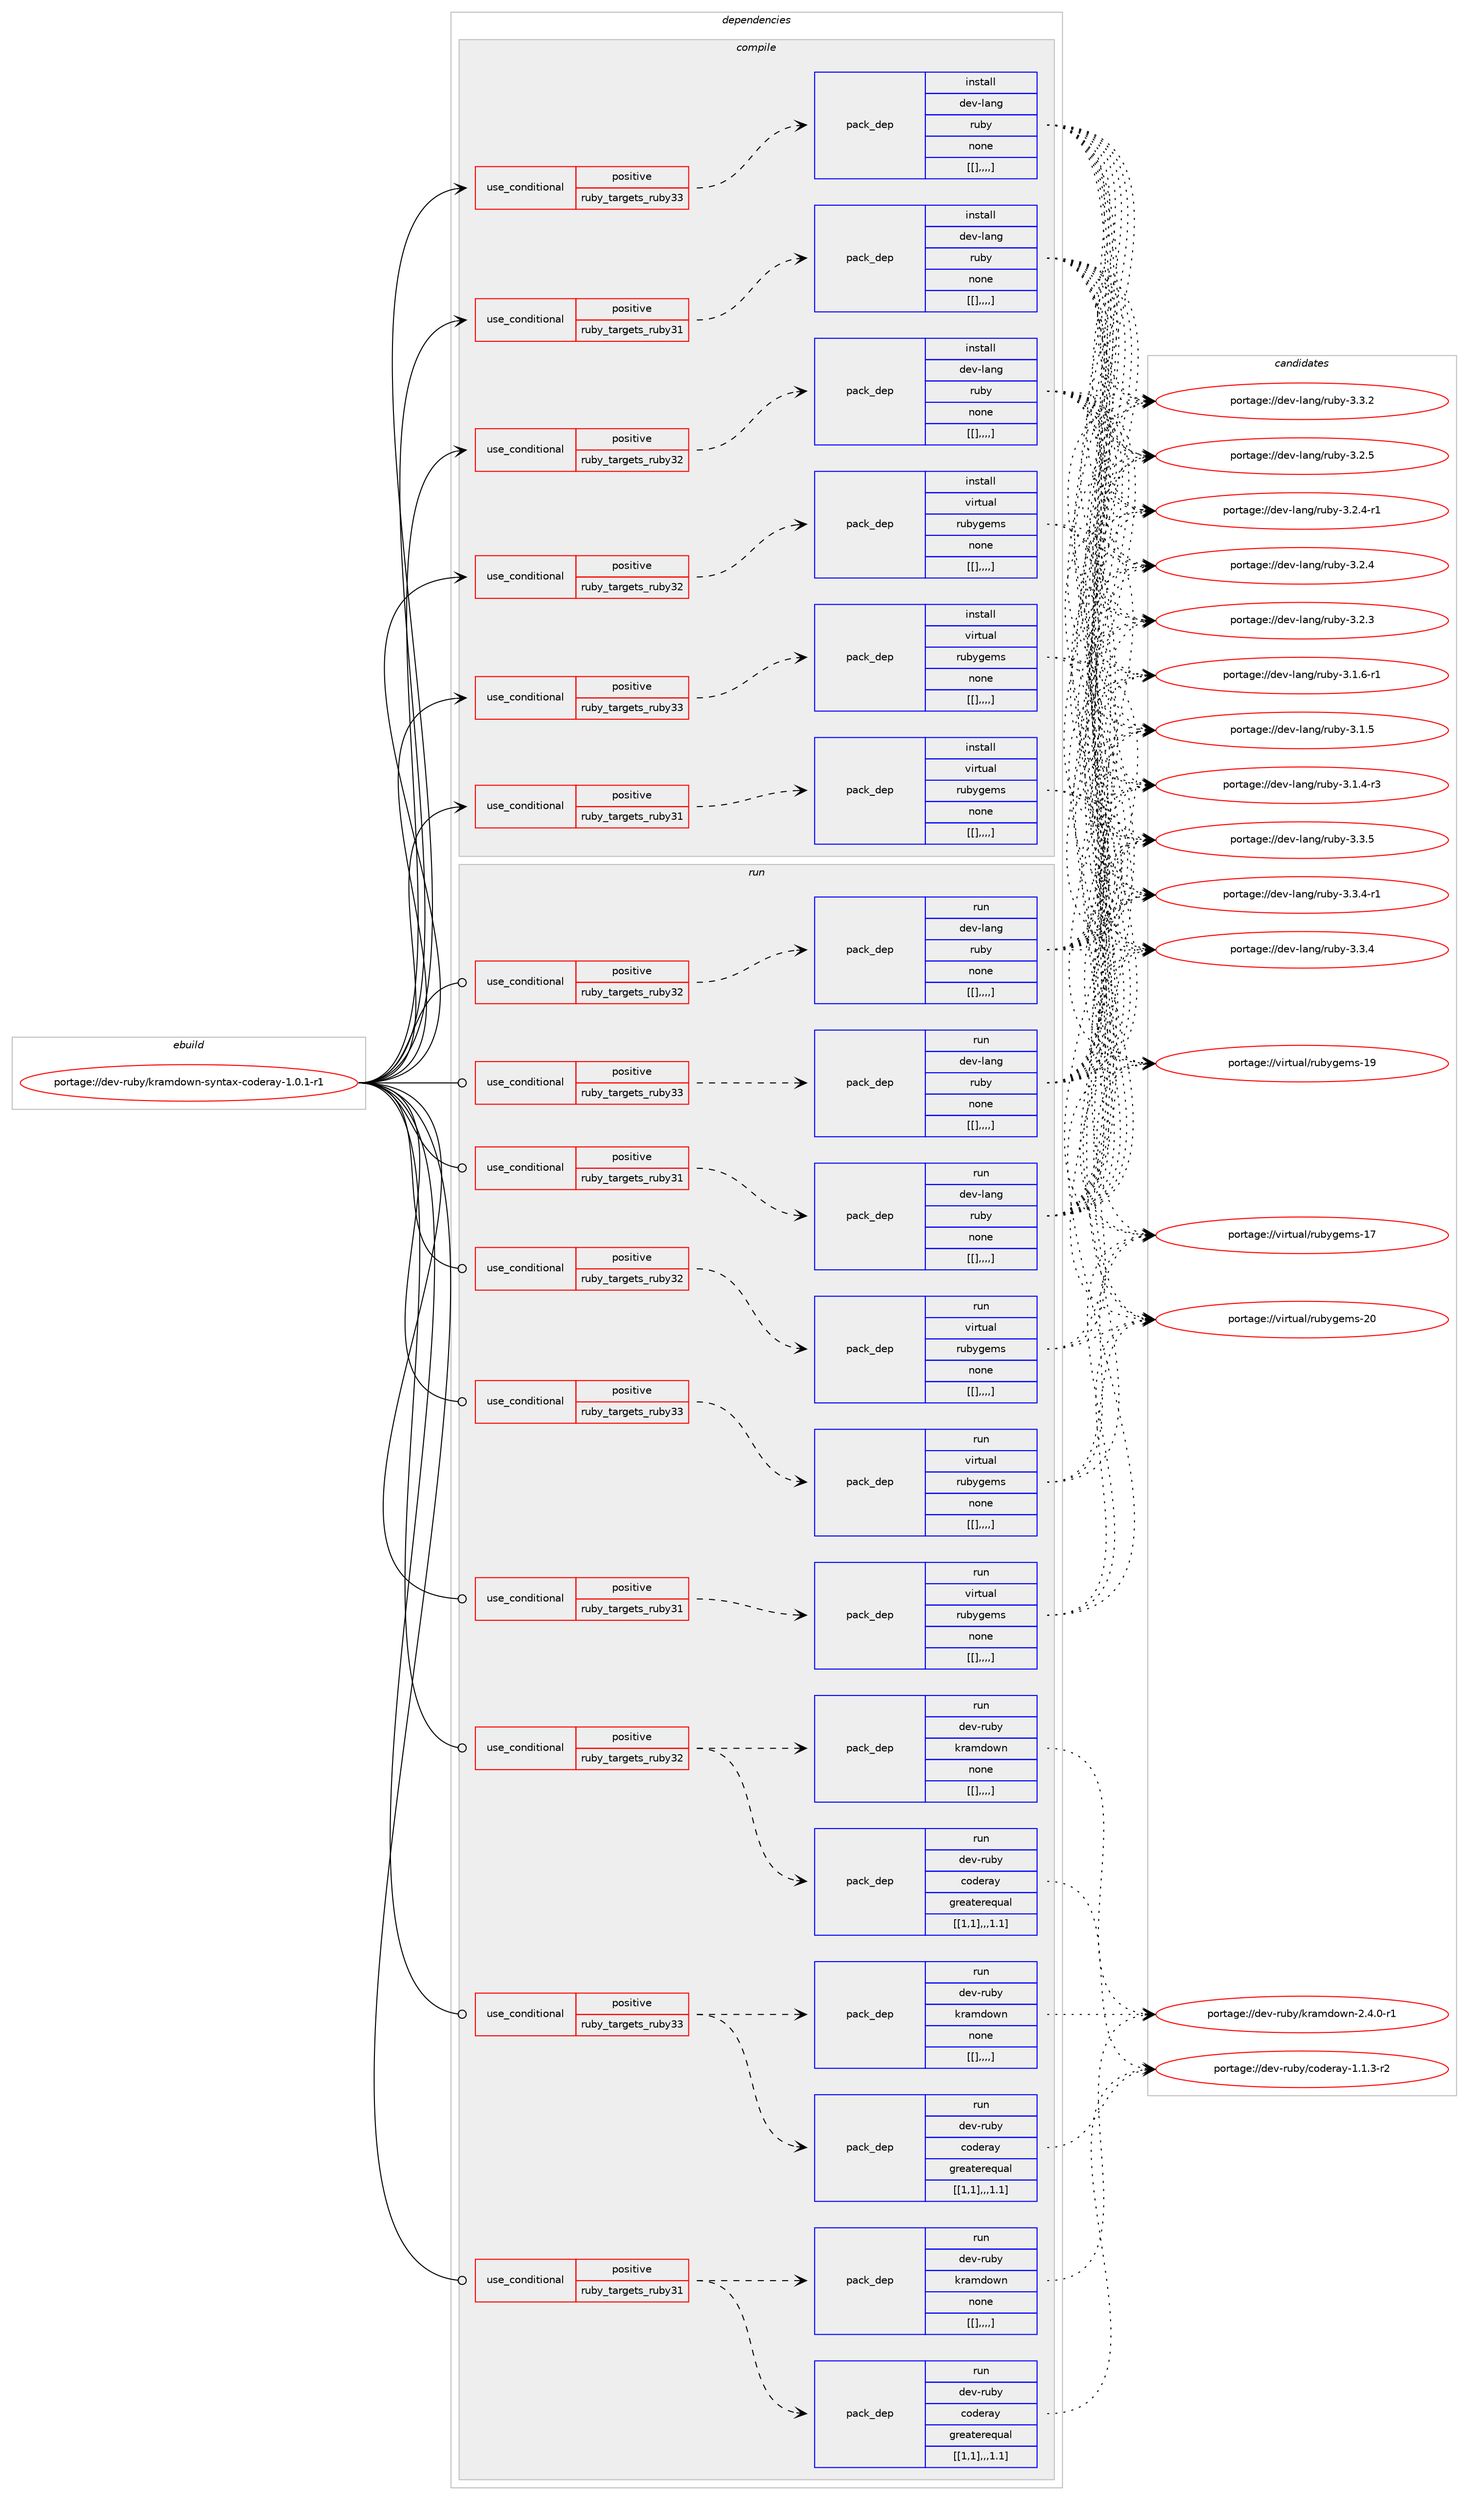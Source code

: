 digraph prolog {

# *************
# Graph options
# *************

newrank=true;
concentrate=true;
compound=true;
graph [rankdir=LR,fontname=Helvetica,fontsize=10,ranksep=1.5];#, ranksep=2.5, nodesep=0.2];
edge  [arrowhead=vee];
node  [fontname=Helvetica,fontsize=10];

# **********
# The ebuild
# **********

subgraph cluster_leftcol {
color=gray;
label=<<i>ebuild</i>>;
id [label="portage://dev-ruby/kramdown-syntax-coderay-1.0.1-r1", color=red, width=4, href="../dev-ruby/kramdown-syntax-coderay-1.0.1-r1.svg"];
}

# ****************
# The dependencies
# ****************

subgraph cluster_midcol {
color=gray;
label=<<i>dependencies</i>>;
subgraph cluster_compile {
fillcolor="#eeeeee";
style=filled;
label=<<i>compile</i>>;
subgraph cond51113 {
dependency191020 [label=<<TABLE BORDER="0" CELLBORDER="1" CELLSPACING="0" CELLPADDING="4"><TR><TD ROWSPAN="3" CELLPADDING="10">use_conditional</TD></TR><TR><TD>positive</TD></TR><TR><TD>ruby_targets_ruby31</TD></TR></TABLE>>, shape=none, color=red];
subgraph pack138579 {
dependency191021 [label=<<TABLE BORDER="0" CELLBORDER="1" CELLSPACING="0" CELLPADDING="4" WIDTH="220"><TR><TD ROWSPAN="6" CELLPADDING="30">pack_dep</TD></TR><TR><TD WIDTH="110">install</TD></TR><TR><TD>dev-lang</TD></TR><TR><TD>ruby</TD></TR><TR><TD>none</TD></TR><TR><TD>[[],,,,]</TD></TR></TABLE>>, shape=none, color=blue];
}
dependency191020:e -> dependency191021:w [weight=20,style="dashed",arrowhead="vee"];
}
id:e -> dependency191020:w [weight=20,style="solid",arrowhead="vee"];
subgraph cond51114 {
dependency191022 [label=<<TABLE BORDER="0" CELLBORDER="1" CELLSPACING="0" CELLPADDING="4"><TR><TD ROWSPAN="3" CELLPADDING="10">use_conditional</TD></TR><TR><TD>positive</TD></TR><TR><TD>ruby_targets_ruby31</TD></TR></TABLE>>, shape=none, color=red];
subgraph pack138580 {
dependency191023 [label=<<TABLE BORDER="0" CELLBORDER="1" CELLSPACING="0" CELLPADDING="4" WIDTH="220"><TR><TD ROWSPAN="6" CELLPADDING="30">pack_dep</TD></TR><TR><TD WIDTH="110">install</TD></TR><TR><TD>virtual</TD></TR><TR><TD>rubygems</TD></TR><TR><TD>none</TD></TR><TR><TD>[[],,,,]</TD></TR></TABLE>>, shape=none, color=blue];
}
dependency191022:e -> dependency191023:w [weight=20,style="dashed",arrowhead="vee"];
}
id:e -> dependency191022:w [weight=20,style="solid",arrowhead="vee"];
subgraph cond51115 {
dependency191024 [label=<<TABLE BORDER="0" CELLBORDER="1" CELLSPACING="0" CELLPADDING="4"><TR><TD ROWSPAN="3" CELLPADDING="10">use_conditional</TD></TR><TR><TD>positive</TD></TR><TR><TD>ruby_targets_ruby32</TD></TR></TABLE>>, shape=none, color=red];
subgraph pack138581 {
dependency191025 [label=<<TABLE BORDER="0" CELLBORDER="1" CELLSPACING="0" CELLPADDING="4" WIDTH="220"><TR><TD ROWSPAN="6" CELLPADDING="30">pack_dep</TD></TR><TR><TD WIDTH="110">install</TD></TR><TR><TD>dev-lang</TD></TR><TR><TD>ruby</TD></TR><TR><TD>none</TD></TR><TR><TD>[[],,,,]</TD></TR></TABLE>>, shape=none, color=blue];
}
dependency191024:e -> dependency191025:w [weight=20,style="dashed",arrowhead="vee"];
}
id:e -> dependency191024:w [weight=20,style="solid",arrowhead="vee"];
subgraph cond51116 {
dependency191026 [label=<<TABLE BORDER="0" CELLBORDER="1" CELLSPACING="0" CELLPADDING="4"><TR><TD ROWSPAN="3" CELLPADDING="10">use_conditional</TD></TR><TR><TD>positive</TD></TR><TR><TD>ruby_targets_ruby32</TD></TR></TABLE>>, shape=none, color=red];
subgraph pack138582 {
dependency191027 [label=<<TABLE BORDER="0" CELLBORDER="1" CELLSPACING="0" CELLPADDING="4" WIDTH="220"><TR><TD ROWSPAN="6" CELLPADDING="30">pack_dep</TD></TR><TR><TD WIDTH="110">install</TD></TR><TR><TD>virtual</TD></TR><TR><TD>rubygems</TD></TR><TR><TD>none</TD></TR><TR><TD>[[],,,,]</TD></TR></TABLE>>, shape=none, color=blue];
}
dependency191026:e -> dependency191027:w [weight=20,style="dashed",arrowhead="vee"];
}
id:e -> dependency191026:w [weight=20,style="solid",arrowhead="vee"];
subgraph cond51117 {
dependency191028 [label=<<TABLE BORDER="0" CELLBORDER="1" CELLSPACING="0" CELLPADDING="4"><TR><TD ROWSPAN="3" CELLPADDING="10">use_conditional</TD></TR><TR><TD>positive</TD></TR><TR><TD>ruby_targets_ruby33</TD></TR></TABLE>>, shape=none, color=red];
subgraph pack138583 {
dependency191029 [label=<<TABLE BORDER="0" CELLBORDER="1" CELLSPACING="0" CELLPADDING="4" WIDTH="220"><TR><TD ROWSPAN="6" CELLPADDING="30">pack_dep</TD></TR><TR><TD WIDTH="110">install</TD></TR><TR><TD>dev-lang</TD></TR><TR><TD>ruby</TD></TR><TR><TD>none</TD></TR><TR><TD>[[],,,,]</TD></TR></TABLE>>, shape=none, color=blue];
}
dependency191028:e -> dependency191029:w [weight=20,style="dashed",arrowhead="vee"];
}
id:e -> dependency191028:w [weight=20,style="solid",arrowhead="vee"];
subgraph cond51118 {
dependency191030 [label=<<TABLE BORDER="0" CELLBORDER="1" CELLSPACING="0" CELLPADDING="4"><TR><TD ROWSPAN="3" CELLPADDING="10">use_conditional</TD></TR><TR><TD>positive</TD></TR><TR><TD>ruby_targets_ruby33</TD></TR></TABLE>>, shape=none, color=red];
subgraph pack138584 {
dependency191031 [label=<<TABLE BORDER="0" CELLBORDER="1" CELLSPACING="0" CELLPADDING="4" WIDTH="220"><TR><TD ROWSPAN="6" CELLPADDING="30">pack_dep</TD></TR><TR><TD WIDTH="110">install</TD></TR><TR><TD>virtual</TD></TR><TR><TD>rubygems</TD></TR><TR><TD>none</TD></TR><TR><TD>[[],,,,]</TD></TR></TABLE>>, shape=none, color=blue];
}
dependency191030:e -> dependency191031:w [weight=20,style="dashed",arrowhead="vee"];
}
id:e -> dependency191030:w [weight=20,style="solid",arrowhead="vee"];
}
subgraph cluster_compileandrun {
fillcolor="#eeeeee";
style=filled;
label=<<i>compile and run</i>>;
}
subgraph cluster_run {
fillcolor="#eeeeee";
style=filled;
label=<<i>run</i>>;
subgraph cond51119 {
dependency191032 [label=<<TABLE BORDER="0" CELLBORDER="1" CELLSPACING="0" CELLPADDING="4"><TR><TD ROWSPAN="3" CELLPADDING="10">use_conditional</TD></TR><TR><TD>positive</TD></TR><TR><TD>ruby_targets_ruby31</TD></TR></TABLE>>, shape=none, color=red];
subgraph pack138585 {
dependency191033 [label=<<TABLE BORDER="0" CELLBORDER="1" CELLSPACING="0" CELLPADDING="4" WIDTH="220"><TR><TD ROWSPAN="6" CELLPADDING="30">pack_dep</TD></TR><TR><TD WIDTH="110">run</TD></TR><TR><TD>dev-lang</TD></TR><TR><TD>ruby</TD></TR><TR><TD>none</TD></TR><TR><TD>[[],,,,]</TD></TR></TABLE>>, shape=none, color=blue];
}
dependency191032:e -> dependency191033:w [weight=20,style="dashed",arrowhead="vee"];
}
id:e -> dependency191032:w [weight=20,style="solid",arrowhead="odot"];
subgraph cond51120 {
dependency191034 [label=<<TABLE BORDER="0" CELLBORDER="1" CELLSPACING="0" CELLPADDING="4"><TR><TD ROWSPAN="3" CELLPADDING="10">use_conditional</TD></TR><TR><TD>positive</TD></TR><TR><TD>ruby_targets_ruby31</TD></TR></TABLE>>, shape=none, color=red];
subgraph pack138586 {
dependency191035 [label=<<TABLE BORDER="0" CELLBORDER="1" CELLSPACING="0" CELLPADDING="4" WIDTH="220"><TR><TD ROWSPAN="6" CELLPADDING="30">pack_dep</TD></TR><TR><TD WIDTH="110">run</TD></TR><TR><TD>dev-ruby</TD></TR><TR><TD>coderay</TD></TR><TR><TD>greaterequal</TD></TR><TR><TD>[[1,1],,,1.1]</TD></TR></TABLE>>, shape=none, color=blue];
}
dependency191034:e -> dependency191035:w [weight=20,style="dashed",arrowhead="vee"];
subgraph pack138587 {
dependency191036 [label=<<TABLE BORDER="0" CELLBORDER="1" CELLSPACING="0" CELLPADDING="4" WIDTH="220"><TR><TD ROWSPAN="6" CELLPADDING="30">pack_dep</TD></TR><TR><TD WIDTH="110">run</TD></TR><TR><TD>dev-ruby</TD></TR><TR><TD>kramdown</TD></TR><TR><TD>none</TD></TR><TR><TD>[[],,,,]</TD></TR></TABLE>>, shape=none, color=blue];
}
dependency191034:e -> dependency191036:w [weight=20,style="dashed",arrowhead="vee"];
}
id:e -> dependency191034:w [weight=20,style="solid",arrowhead="odot"];
subgraph cond51121 {
dependency191037 [label=<<TABLE BORDER="0" CELLBORDER="1" CELLSPACING="0" CELLPADDING="4"><TR><TD ROWSPAN="3" CELLPADDING="10">use_conditional</TD></TR><TR><TD>positive</TD></TR><TR><TD>ruby_targets_ruby31</TD></TR></TABLE>>, shape=none, color=red];
subgraph pack138588 {
dependency191038 [label=<<TABLE BORDER="0" CELLBORDER="1" CELLSPACING="0" CELLPADDING="4" WIDTH="220"><TR><TD ROWSPAN="6" CELLPADDING="30">pack_dep</TD></TR><TR><TD WIDTH="110">run</TD></TR><TR><TD>virtual</TD></TR><TR><TD>rubygems</TD></TR><TR><TD>none</TD></TR><TR><TD>[[],,,,]</TD></TR></TABLE>>, shape=none, color=blue];
}
dependency191037:e -> dependency191038:w [weight=20,style="dashed",arrowhead="vee"];
}
id:e -> dependency191037:w [weight=20,style="solid",arrowhead="odot"];
subgraph cond51122 {
dependency191039 [label=<<TABLE BORDER="0" CELLBORDER="1" CELLSPACING="0" CELLPADDING="4"><TR><TD ROWSPAN="3" CELLPADDING="10">use_conditional</TD></TR><TR><TD>positive</TD></TR><TR><TD>ruby_targets_ruby32</TD></TR></TABLE>>, shape=none, color=red];
subgraph pack138589 {
dependency191040 [label=<<TABLE BORDER="0" CELLBORDER="1" CELLSPACING="0" CELLPADDING="4" WIDTH="220"><TR><TD ROWSPAN="6" CELLPADDING="30">pack_dep</TD></TR><TR><TD WIDTH="110">run</TD></TR><TR><TD>dev-lang</TD></TR><TR><TD>ruby</TD></TR><TR><TD>none</TD></TR><TR><TD>[[],,,,]</TD></TR></TABLE>>, shape=none, color=blue];
}
dependency191039:e -> dependency191040:w [weight=20,style="dashed",arrowhead="vee"];
}
id:e -> dependency191039:w [weight=20,style="solid",arrowhead="odot"];
subgraph cond51123 {
dependency191041 [label=<<TABLE BORDER="0" CELLBORDER="1" CELLSPACING="0" CELLPADDING="4"><TR><TD ROWSPAN="3" CELLPADDING="10">use_conditional</TD></TR><TR><TD>positive</TD></TR><TR><TD>ruby_targets_ruby32</TD></TR></TABLE>>, shape=none, color=red];
subgraph pack138590 {
dependency191042 [label=<<TABLE BORDER="0" CELLBORDER="1" CELLSPACING="0" CELLPADDING="4" WIDTH="220"><TR><TD ROWSPAN="6" CELLPADDING="30">pack_dep</TD></TR><TR><TD WIDTH="110">run</TD></TR><TR><TD>dev-ruby</TD></TR><TR><TD>coderay</TD></TR><TR><TD>greaterequal</TD></TR><TR><TD>[[1,1],,,1.1]</TD></TR></TABLE>>, shape=none, color=blue];
}
dependency191041:e -> dependency191042:w [weight=20,style="dashed",arrowhead="vee"];
subgraph pack138591 {
dependency191043 [label=<<TABLE BORDER="0" CELLBORDER="1" CELLSPACING="0" CELLPADDING="4" WIDTH="220"><TR><TD ROWSPAN="6" CELLPADDING="30">pack_dep</TD></TR><TR><TD WIDTH="110">run</TD></TR><TR><TD>dev-ruby</TD></TR><TR><TD>kramdown</TD></TR><TR><TD>none</TD></TR><TR><TD>[[],,,,]</TD></TR></TABLE>>, shape=none, color=blue];
}
dependency191041:e -> dependency191043:w [weight=20,style="dashed",arrowhead="vee"];
}
id:e -> dependency191041:w [weight=20,style="solid",arrowhead="odot"];
subgraph cond51124 {
dependency191044 [label=<<TABLE BORDER="0" CELLBORDER="1" CELLSPACING="0" CELLPADDING="4"><TR><TD ROWSPAN="3" CELLPADDING="10">use_conditional</TD></TR><TR><TD>positive</TD></TR><TR><TD>ruby_targets_ruby32</TD></TR></TABLE>>, shape=none, color=red];
subgraph pack138592 {
dependency191045 [label=<<TABLE BORDER="0" CELLBORDER="1" CELLSPACING="0" CELLPADDING="4" WIDTH="220"><TR><TD ROWSPAN="6" CELLPADDING="30">pack_dep</TD></TR><TR><TD WIDTH="110">run</TD></TR><TR><TD>virtual</TD></TR><TR><TD>rubygems</TD></TR><TR><TD>none</TD></TR><TR><TD>[[],,,,]</TD></TR></TABLE>>, shape=none, color=blue];
}
dependency191044:e -> dependency191045:w [weight=20,style="dashed",arrowhead="vee"];
}
id:e -> dependency191044:w [weight=20,style="solid",arrowhead="odot"];
subgraph cond51125 {
dependency191046 [label=<<TABLE BORDER="0" CELLBORDER="1" CELLSPACING="0" CELLPADDING="4"><TR><TD ROWSPAN="3" CELLPADDING="10">use_conditional</TD></TR><TR><TD>positive</TD></TR><TR><TD>ruby_targets_ruby33</TD></TR></TABLE>>, shape=none, color=red];
subgraph pack138593 {
dependency191047 [label=<<TABLE BORDER="0" CELLBORDER="1" CELLSPACING="0" CELLPADDING="4" WIDTH="220"><TR><TD ROWSPAN="6" CELLPADDING="30">pack_dep</TD></TR><TR><TD WIDTH="110">run</TD></TR><TR><TD>dev-lang</TD></TR><TR><TD>ruby</TD></TR><TR><TD>none</TD></TR><TR><TD>[[],,,,]</TD></TR></TABLE>>, shape=none, color=blue];
}
dependency191046:e -> dependency191047:w [weight=20,style="dashed",arrowhead="vee"];
}
id:e -> dependency191046:w [weight=20,style="solid",arrowhead="odot"];
subgraph cond51126 {
dependency191048 [label=<<TABLE BORDER="0" CELLBORDER="1" CELLSPACING="0" CELLPADDING="4"><TR><TD ROWSPAN="3" CELLPADDING="10">use_conditional</TD></TR><TR><TD>positive</TD></TR><TR><TD>ruby_targets_ruby33</TD></TR></TABLE>>, shape=none, color=red];
subgraph pack138594 {
dependency191049 [label=<<TABLE BORDER="0" CELLBORDER="1" CELLSPACING="0" CELLPADDING="4" WIDTH="220"><TR><TD ROWSPAN="6" CELLPADDING="30">pack_dep</TD></TR><TR><TD WIDTH="110">run</TD></TR><TR><TD>dev-ruby</TD></TR><TR><TD>coderay</TD></TR><TR><TD>greaterequal</TD></TR><TR><TD>[[1,1],,,1.1]</TD></TR></TABLE>>, shape=none, color=blue];
}
dependency191048:e -> dependency191049:w [weight=20,style="dashed",arrowhead="vee"];
subgraph pack138595 {
dependency191050 [label=<<TABLE BORDER="0" CELLBORDER="1" CELLSPACING="0" CELLPADDING="4" WIDTH="220"><TR><TD ROWSPAN="6" CELLPADDING="30">pack_dep</TD></TR><TR><TD WIDTH="110">run</TD></TR><TR><TD>dev-ruby</TD></TR><TR><TD>kramdown</TD></TR><TR><TD>none</TD></TR><TR><TD>[[],,,,]</TD></TR></TABLE>>, shape=none, color=blue];
}
dependency191048:e -> dependency191050:w [weight=20,style="dashed",arrowhead="vee"];
}
id:e -> dependency191048:w [weight=20,style="solid",arrowhead="odot"];
subgraph cond51127 {
dependency191051 [label=<<TABLE BORDER="0" CELLBORDER="1" CELLSPACING="0" CELLPADDING="4"><TR><TD ROWSPAN="3" CELLPADDING="10">use_conditional</TD></TR><TR><TD>positive</TD></TR><TR><TD>ruby_targets_ruby33</TD></TR></TABLE>>, shape=none, color=red];
subgraph pack138596 {
dependency191052 [label=<<TABLE BORDER="0" CELLBORDER="1" CELLSPACING="0" CELLPADDING="4" WIDTH="220"><TR><TD ROWSPAN="6" CELLPADDING="30">pack_dep</TD></TR><TR><TD WIDTH="110">run</TD></TR><TR><TD>virtual</TD></TR><TR><TD>rubygems</TD></TR><TR><TD>none</TD></TR><TR><TD>[[],,,,]</TD></TR></TABLE>>, shape=none, color=blue];
}
dependency191051:e -> dependency191052:w [weight=20,style="dashed",arrowhead="vee"];
}
id:e -> dependency191051:w [weight=20,style="solid",arrowhead="odot"];
}
}

# **************
# The candidates
# **************

subgraph cluster_choices {
rank=same;
color=gray;
label=<<i>candidates</i>>;

subgraph choice138579 {
color=black;
nodesep=1;
choice10010111845108971101034711411798121455146514653 [label="portage://dev-lang/ruby-3.3.5", color=red, width=4,href="../dev-lang/ruby-3.3.5.svg"];
choice100101118451089711010347114117981214551465146524511449 [label="portage://dev-lang/ruby-3.3.4-r1", color=red, width=4,href="../dev-lang/ruby-3.3.4-r1.svg"];
choice10010111845108971101034711411798121455146514652 [label="portage://dev-lang/ruby-3.3.4", color=red, width=4,href="../dev-lang/ruby-3.3.4.svg"];
choice10010111845108971101034711411798121455146514650 [label="portage://dev-lang/ruby-3.3.2", color=red, width=4,href="../dev-lang/ruby-3.3.2.svg"];
choice10010111845108971101034711411798121455146504653 [label="portage://dev-lang/ruby-3.2.5", color=red, width=4,href="../dev-lang/ruby-3.2.5.svg"];
choice100101118451089711010347114117981214551465046524511449 [label="portage://dev-lang/ruby-3.2.4-r1", color=red, width=4,href="../dev-lang/ruby-3.2.4-r1.svg"];
choice10010111845108971101034711411798121455146504652 [label="portage://dev-lang/ruby-3.2.4", color=red, width=4,href="../dev-lang/ruby-3.2.4.svg"];
choice10010111845108971101034711411798121455146504651 [label="portage://dev-lang/ruby-3.2.3", color=red, width=4,href="../dev-lang/ruby-3.2.3.svg"];
choice100101118451089711010347114117981214551464946544511449 [label="portage://dev-lang/ruby-3.1.6-r1", color=red, width=4,href="../dev-lang/ruby-3.1.6-r1.svg"];
choice10010111845108971101034711411798121455146494653 [label="portage://dev-lang/ruby-3.1.5", color=red, width=4,href="../dev-lang/ruby-3.1.5.svg"];
choice100101118451089711010347114117981214551464946524511451 [label="portage://dev-lang/ruby-3.1.4-r3", color=red, width=4,href="../dev-lang/ruby-3.1.4-r3.svg"];
dependency191021:e -> choice10010111845108971101034711411798121455146514653:w [style=dotted,weight="100"];
dependency191021:e -> choice100101118451089711010347114117981214551465146524511449:w [style=dotted,weight="100"];
dependency191021:e -> choice10010111845108971101034711411798121455146514652:w [style=dotted,weight="100"];
dependency191021:e -> choice10010111845108971101034711411798121455146514650:w [style=dotted,weight="100"];
dependency191021:e -> choice10010111845108971101034711411798121455146504653:w [style=dotted,weight="100"];
dependency191021:e -> choice100101118451089711010347114117981214551465046524511449:w [style=dotted,weight="100"];
dependency191021:e -> choice10010111845108971101034711411798121455146504652:w [style=dotted,weight="100"];
dependency191021:e -> choice10010111845108971101034711411798121455146504651:w [style=dotted,weight="100"];
dependency191021:e -> choice100101118451089711010347114117981214551464946544511449:w [style=dotted,weight="100"];
dependency191021:e -> choice10010111845108971101034711411798121455146494653:w [style=dotted,weight="100"];
dependency191021:e -> choice100101118451089711010347114117981214551464946524511451:w [style=dotted,weight="100"];
}
subgraph choice138580 {
color=black;
nodesep=1;
choice118105114116117971084711411798121103101109115455048 [label="portage://virtual/rubygems-20", color=red, width=4,href="../virtual/rubygems-20.svg"];
choice118105114116117971084711411798121103101109115454957 [label="portage://virtual/rubygems-19", color=red, width=4,href="../virtual/rubygems-19.svg"];
choice118105114116117971084711411798121103101109115454955 [label="portage://virtual/rubygems-17", color=red, width=4,href="../virtual/rubygems-17.svg"];
dependency191023:e -> choice118105114116117971084711411798121103101109115455048:w [style=dotted,weight="100"];
dependency191023:e -> choice118105114116117971084711411798121103101109115454957:w [style=dotted,weight="100"];
dependency191023:e -> choice118105114116117971084711411798121103101109115454955:w [style=dotted,weight="100"];
}
subgraph choice138581 {
color=black;
nodesep=1;
choice10010111845108971101034711411798121455146514653 [label="portage://dev-lang/ruby-3.3.5", color=red, width=4,href="../dev-lang/ruby-3.3.5.svg"];
choice100101118451089711010347114117981214551465146524511449 [label="portage://dev-lang/ruby-3.3.4-r1", color=red, width=4,href="../dev-lang/ruby-3.3.4-r1.svg"];
choice10010111845108971101034711411798121455146514652 [label="portage://dev-lang/ruby-3.3.4", color=red, width=4,href="../dev-lang/ruby-3.3.4.svg"];
choice10010111845108971101034711411798121455146514650 [label="portage://dev-lang/ruby-3.3.2", color=red, width=4,href="../dev-lang/ruby-3.3.2.svg"];
choice10010111845108971101034711411798121455146504653 [label="portage://dev-lang/ruby-3.2.5", color=red, width=4,href="../dev-lang/ruby-3.2.5.svg"];
choice100101118451089711010347114117981214551465046524511449 [label="portage://dev-lang/ruby-3.2.4-r1", color=red, width=4,href="../dev-lang/ruby-3.2.4-r1.svg"];
choice10010111845108971101034711411798121455146504652 [label="portage://dev-lang/ruby-3.2.4", color=red, width=4,href="../dev-lang/ruby-3.2.4.svg"];
choice10010111845108971101034711411798121455146504651 [label="portage://dev-lang/ruby-3.2.3", color=red, width=4,href="../dev-lang/ruby-3.2.3.svg"];
choice100101118451089711010347114117981214551464946544511449 [label="portage://dev-lang/ruby-3.1.6-r1", color=red, width=4,href="../dev-lang/ruby-3.1.6-r1.svg"];
choice10010111845108971101034711411798121455146494653 [label="portage://dev-lang/ruby-3.1.5", color=red, width=4,href="../dev-lang/ruby-3.1.5.svg"];
choice100101118451089711010347114117981214551464946524511451 [label="portage://dev-lang/ruby-3.1.4-r3", color=red, width=4,href="../dev-lang/ruby-3.1.4-r3.svg"];
dependency191025:e -> choice10010111845108971101034711411798121455146514653:w [style=dotted,weight="100"];
dependency191025:e -> choice100101118451089711010347114117981214551465146524511449:w [style=dotted,weight="100"];
dependency191025:e -> choice10010111845108971101034711411798121455146514652:w [style=dotted,weight="100"];
dependency191025:e -> choice10010111845108971101034711411798121455146514650:w [style=dotted,weight="100"];
dependency191025:e -> choice10010111845108971101034711411798121455146504653:w [style=dotted,weight="100"];
dependency191025:e -> choice100101118451089711010347114117981214551465046524511449:w [style=dotted,weight="100"];
dependency191025:e -> choice10010111845108971101034711411798121455146504652:w [style=dotted,weight="100"];
dependency191025:e -> choice10010111845108971101034711411798121455146504651:w [style=dotted,weight="100"];
dependency191025:e -> choice100101118451089711010347114117981214551464946544511449:w [style=dotted,weight="100"];
dependency191025:e -> choice10010111845108971101034711411798121455146494653:w [style=dotted,weight="100"];
dependency191025:e -> choice100101118451089711010347114117981214551464946524511451:w [style=dotted,weight="100"];
}
subgraph choice138582 {
color=black;
nodesep=1;
choice118105114116117971084711411798121103101109115455048 [label="portage://virtual/rubygems-20", color=red, width=4,href="../virtual/rubygems-20.svg"];
choice118105114116117971084711411798121103101109115454957 [label="portage://virtual/rubygems-19", color=red, width=4,href="../virtual/rubygems-19.svg"];
choice118105114116117971084711411798121103101109115454955 [label="portage://virtual/rubygems-17", color=red, width=4,href="../virtual/rubygems-17.svg"];
dependency191027:e -> choice118105114116117971084711411798121103101109115455048:w [style=dotted,weight="100"];
dependency191027:e -> choice118105114116117971084711411798121103101109115454957:w [style=dotted,weight="100"];
dependency191027:e -> choice118105114116117971084711411798121103101109115454955:w [style=dotted,weight="100"];
}
subgraph choice138583 {
color=black;
nodesep=1;
choice10010111845108971101034711411798121455146514653 [label="portage://dev-lang/ruby-3.3.5", color=red, width=4,href="../dev-lang/ruby-3.3.5.svg"];
choice100101118451089711010347114117981214551465146524511449 [label="portage://dev-lang/ruby-3.3.4-r1", color=red, width=4,href="../dev-lang/ruby-3.3.4-r1.svg"];
choice10010111845108971101034711411798121455146514652 [label="portage://dev-lang/ruby-3.3.4", color=red, width=4,href="../dev-lang/ruby-3.3.4.svg"];
choice10010111845108971101034711411798121455146514650 [label="portage://dev-lang/ruby-3.3.2", color=red, width=4,href="../dev-lang/ruby-3.3.2.svg"];
choice10010111845108971101034711411798121455146504653 [label="portage://dev-lang/ruby-3.2.5", color=red, width=4,href="../dev-lang/ruby-3.2.5.svg"];
choice100101118451089711010347114117981214551465046524511449 [label="portage://dev-lang/ruby-3.2.4-r1", color=red, width=4,href="../dev-lang/ruby-3.2.4-r1.svg"];
choice10010111845108971101034711411798121455146504652 [label="portage://dev-lang/ruby-3.2.4", color=red, width=4,href="../dev-lang/ruby-3.2.4.svg"];
choice10010111845108971101034711411798121455146504651 [label="portage://dev-lang/ruby-3.2.3", color=red, width=4,href="../dev-lang/ruby-3.2.3.svg"];
choice100101118451089711010347114117981214551464946544511449 [label="portage://dev-lang/ruby-3.1.6-r1", color=red, width=4,href="../dev-lang/ruby-3.1.6-r1.svg"];
choice10010111845108971101034711411798121455146494653 [label="portage://dev-lang/ruby-3.1.5", color=red, width=4,href="../dev-lang/ruby-3.1.5.svg"];
choice100101118451089711010347114117981214551464946524511451 [label="portage://dev-lang/ruby-3.1.4-r3", color=red, width=4,href="../dev-lang/ruby-3.1.4-r3.svg"];
dependency191029:e -> choice10010111845108971101034711411798121455146514653:w [style=dotted,weight="100"];
dependency191029:e -> choice100101118451089711010347114117981214551465146524511449:w [style=dotted,weight="100"];
dependency191029:e -> choice10010111845108971101034711411798121455146514652:w [style=dotted,weight="100"];
dependency191029:e -> choice10010111845108971101034711411798121455146514650:w [style=dotted,weight="100"];
dependency191029:e -> choice10010111845108971101034711411798121455146504653:w [style=dotted,weight="100"];
dependency191029:e -> choice100101118451089711010347114117981214551465046524511449:w [style=dotted,weight="100"];
dependency191029:e -> choice10010111845108971101034711411798121455146504652:w [style=dotted,weight="100"];
dependency191029:e -> choice10010111845108971101034711411798121455146504651:w [style=dotted,weight="100"];
dependency191029:e -> choice100101118451089711010347114117981214551464946544511449:w [style=dotted,weight="100"];
dependency191029:e -> choice10010111845108971101034711411798121455146494653:w [style=dotted,weight="100"];
dependency191029:e -> choice100101118451089711010347114117981214551464946524511451:w [style=dotted,weight="100"];
}
subgraph choice138584 {
color=black;
nodesep=1;
choice118105114116117971084711411798121103101109115455048 [label="portage://virtual/rubygems-20", color=red, width=4,href="../virtual/rubygems-20.svg"];
choice118105114116117971084711411798121103101109115454957 [label="portage://virtual/rubygems-19", color=red, width=4,href="../virtual/rubygems-19.svg"];
choice118105114116117971084711411798121103101109115454955 [label="portage://virtual/rubygems-17", color=red, width=4,href="../virtual/rubygems-17.svg"];
dependency191031:e -> choice118105114116117971084711411798121103101109115455048:w [style=dotted,weight="100"];
dependency191031:e -> choice118105114116117971084711411798121103101109115454957:w [style=dotted,weight="100"];
dependency191031:e -> choice118105114116117971084711411798121103101109115454955:w [style=dotted,weight="100"];
}
subgraph choice138585 {
color=black;
nodesep=1;
choice10010111845108971101034711411798121455146514653 [label="portage://dev-lang/ruby-3.3.5", color=red, width=4,href="../dev-lang/ruby-3.3.5.svg"];
choice100101118451089711010347114117981214551465146524511449 [label="portage://dev-lang/ruby-3.3.4-r1", color=red, width=4,href="../dev-lang/ruby-3.3.4-r1.svg"];
choice10010111845108971101034711411798121455146514652 [label="portage://dev-lang/ruby-3.3.4", color=red, width=4,href="../dev-lang/ruby-3.3.4.svg"];
choice10010111845108971101034711411798121455146514650 [label="portage://dev-lang/ruby-3.3.2", color=red, width=4,href="../dev-lang/ruby-3.3.2.svg"];
choice10010111845108971101034711411798121455146504653 [label="portage://dev-lang/ruby-3.2.5", color=red, width=4,href="../dev-lang/ruby-3.2.5.svg"];
choice100101118451089711010347114117981214551465046524511449 [label="portage://dev-lang/ruby-3.2.4-r1", color=red, width=4,href="../dev-lang/ruby-3.2.4-r1.svg"];
choice10010111845108971101034711411798121455146504652 [label="portage://dev-lang/ruby-3.2.4", color=red, width=4,href="../dev-lang/ruby-3.2.4.svg"];
choice10010111845108971101034711411798121455146504651 [label="portage://dev-lang/ruby-3.2.3", color=red, width=4,href="../dev-lang/ruby-3.2.3.svg"];
choice100101118451089711010347114117981214551464946544511449 [label="portage://dev-lang/ruby-3.1.6-r1", color=red, width=4,href="../dev-lang/ruby-3.1.6-r1.svg"];
choice10010111845108971101034711411798121455146494653 [label="portage://dev-lang/ruby-3.1.5", color=red, width=4,href="../dev-lang/ruby-3.1.5.svg"];
choice100101118451089711010347114117981214551464946524511451 [label="portage://dev-lang/ruby-3.1.4-r3", color=red, width=4,href="../dev-lang/ruby-3.1.4-r3.svg"];
dependency191033:e -> choice10010111845108971101034711411798121455146514653:w [style=dotted,weight="100"];
dependency191033:e -> choice100101118451089711010347114117981214551465146524511449:w [style=dotted,weight="100"];
dependency191033:e -> choice10010111845108971101034711411798121455146514652:w [style=dotted,weight="100"];
dependency191033:e -> choice10010111845108971101034711411798121455146514650:w [style=dotted,weight="100"];
dependency191033:e -> choice10010111845108971101034711411798121455146504653:w [style=dotted,weight="100"];
dependency191033:e -> choice100101118451089711010347114117981214551465046524511449:w [style=dotted,weight="100"];
dependency191033:e -> choice10010111845108971101034711411798121455146504652:w [style=dotted,weight="100"];
dependency191033:e -> choice10010111845108971101034711411798121455146504651:w [style=dotted,weight="100"];
dependency191033:e -> choice100101118451089711010347114117981214551464946544511449:w [style=dotted,weight="100"];
dependency191033:e -> choice10010111845108971101034711411798121455146494653:w [style=dotted,weight="100"];
dependency191033:e -> choice100101118451089711010347114117981214551464946524511451:w [style=dotted,weight="100"];
}
subgraph choice138586 {
color=black;
nodesep=1;
choice10010111845114117981214799111100101114971214549464946514511450 [label="portage://dev-ruby/coderay-1.1.3-r2", color=red, width=4,href="../dev-ruby/coderay-1.1.3-r2.svg"];
dependency191035:e -> choice10010111845114117981214799111100101114971214549464946514511450:w [style=dotted,weight="100"];
}
subgraph choice138587 {
color=black;
nodesep=1;
choice100101118451141179812147107114971091001111191104550465246484511449 [label="portage://dev-ruby/kramdown-2.4.0-r1", color=red, width=4,href="../dev-ruby/kramdown-2.4.0-r1.svg"];
dependency191036:e -> choice100101118451141179812147107114971091001111191104550465246484511449:w [style=dotted,weight="100"];
}
subgraph choice138588 {
color=black;
nodesep=1;
choice118105114116117971084711411798121103101109115455048 [label="portage://virtual/rubygems-20", color=red, width=4,href="../virtual/rubygems-20.svg"];
choice118105114116117971084711411798121103101109115454957 [label="portage://virtual/rubygems-19", color=red, width=4,href="../virtual/rubygems-19.svg"];
choice118105114116117971084711411798121103101109115454955 [label="portage://virtual/rubygems-17", color=red, width=4,href="../virtual/rubygems-17.svg"];
dependency191038:e -> choice118105114116117971084711411798121103101109115455048:w [style=dotted,weight="100"];
dependency191038:e -> choice118105114116117971084711411798121103101109115454957:w [style=dotted,weight="100"];
dependency191038:e -> choice118105114116117971084711411798121103101109115454955:w [style=dotted,weight="100"];
}
subgraph choice138589 {
color=black;
nodesep=1;
choice10010111845108971101034711411798121455146514653 [label="portage://dev-lang/ruby-3.3.5", color=red, width=4,href="../dev-lang/ruby-3.3.5.svg"];
choice100101118451089711010347114117981214551465146524511449 [label="portage://dev-lang/ruby-3.3.4-r1", color=red, width=4,href="../dev-lang/ruby-3.3.4-r1.svg"];
choice10010111845108971101034711411798121455146514652 [label="portage://dev-lang/ruby-3.3.4", color=red, width=4,href="../dev-lang/ruby-3.3.4.svg"];
choice10010111845108971101034711411798121455146514650 [label="portage://dev-lang/ruby-3.3.2", color=red, width=4,href="../dev-lang/ruby-3.3.2.svg"];
choice10010111845108971101034711411798121455146504653 [label="portage://dev-lang/ruby-3.2.5", color=red, width=4,href="../dev-lang/ruby-3.2.5.svg"];
choice100101118451089711010347114117981214551465046524511449 [label="portage://dev-lang/ruby-3.2.4-r1", color=red, width=4,href="../dev-lang/ruby-3.2.4-r1.svg"];
choice10010111845108971101034711411798121455146504652 [label="portage://dev-lang/ruby-3.2.4", color=red, width=4,href="../dev-lang/ruby-3.2.4.svg"];
choice10010111845108971101034711411798121455146504651 [label="portage://dev-lang/ruby-3.2.3", color=red, width=4,href="../dev-lang/ruby-3.2.3.svg"];
choice100101118451089711010347114117981214551464946544511449 [label="portage://dev-lang/ruby-3.1.6-r1", color=red, width=4,href="../dev-lang/ruby-3.1.6-r1.svg"];
choice10010111845108971101034711411798121455146494653 [label="portage://dev-lang/ruby-3.1.5", color=red, width=4,href="../dev-lang/ruby-3.1.5.svg"];
choice100101118451089711010347114117981214551464946524511451 [label="portage://dev-lang/ruby-3.1.4-r3", color=red, width=4,href="../dev-lang/ruby-3.1.4-r3.svg"];
dependency191040:e -> choice10010111845108971101034711411798121455146514653:w [style=dotted,weight="100"];
dependency191040:e -> choice100101118451089711010347114117981214551465146524511449:w [style=dotted,weight="100"];
dependency191040:e -> choice10010111845108971101034711411798121455146514652:w [style=dotted,weight="100"];
dependency191040:e -> choice10010111845108971101034711411798121455146514650:w [style=dotted,weight="100"];
dependency191040:e -> choice10010111845108971101034711411798121455146504653:w [style=dotted,weight="100"];
dependency191040:e -> choice100101118451089711010347114117981214551465046524511449:w [style=dotted,weight="100"];
dependency191040:e -> choice10010111845108971101034711411798121455146504652:w [style=dotted,weight="100"];
dependency191040:e -> choice10010111845108971101034711411798121455146504651:w [style=dotted,weight="100"];
dependency191040:e -> choice100101118451089711010347114117981214551464946544511449:w [style=dotted,weight="100"];
dependency191040:e -> choice10010111845108971101034711411798121455146494653:w [style=dotted,weight="100"];
dependency191040:e -> choice100101118451089711010347114117981214551464946524511451:w [style=dotted,weight="100"];
}
subgraph choice138590 {
color=black;
nodesep=1;
choice10010111845114117981214799111100101114971214549464946514511450 [label="portage://dev-ruby/coderay-1.1.3-r2", color=red, width=4,href="../dev-ruby/coderay-1.1.3-r2.svg"];
dependency191042:e -> choice10010111845114117981214799111100101114971214549464946514511450:w [style=dotted,weight="100"];
}
subgraph choice138591 {
color=black;
nodesep=1;
choice100101118451141179812147107114971091001111191104550465246484511449 [label="portage://dev-ruby/kramdown-2.4.0-r1", color=red, width=4,href="../dev-ruby/kramdown-2.4.0-r1.svg"];
dependency191043:e -> choice100101118451141179812147107114971091001111191104550465246484511449:w [style=dotted,weight="100"];
}
subgraph choice138592 {
color=black;
nodesep=1;
choice118105114116117971084711411798121103101109115455048 [label="portage://virtual/rubygems-20", color=red, width=4,href="../virtual/rubygems-20.svg"];
choice118105114116117971084711411798121103101109115454957 [label="portage://virtual/rubygems-19", color=red, width=4,href="../virtual/rubygems-19.svg"];
choice118105114116117971084711411798121103101109115454955 [label="portage://virtual/rubygems-17", color=red, width=4,href="../virtual/rubygems-17.svg"];
dependency191045:e -> choice118105114116117971084711411798121103101109115455048:w [style=dotted,weight="100"];
dependency191045:e -> choice118105114116117971084711411798121103101109115454957:w [style=dotted,weight="100"];
dependency191045:e -> choice118105114116117971084711411798121103101109115454955:w [style=dotted,weight="100"];
}
subgraph choice138593 {
color=black;
nodesep=1;
choice10010111845108971101034711411798121455146514653 [label="portage://dev-lang/ruby-3.3.5", color=red, width=4,href="../dev-lang/ruby-3.3.5.svg"];
choice100101118451089711010347114117981214551465146524511449 [label="portage://dev-lang/ruby-3.3.4-r1", color=red, width=4,href="../dev-lang/ruby-3.3.4-r1.svg"];
choice10010111845108971101034711411798121455146514652 [label="portage://dev-lang/ruby-3.3.4", color=red, width=4,href="../dev-lang/ruby-3.3.4.svg"];
choice10010111845108971101034711411798121455146514650 [label="portage://dev-lang/ruby-3.3.2", color=red, width=4,href="../dev-lang/ruby-3.3.2.svg"];
choice10010111845108971101034711411798121455146504653 [label="portage://dev-lang/ruby-3.2.5", color=red, width=4,href="../dev-lang/ruby-3.2.5.svg"];
choice100101118451089711010347114117981214551465046524511449 [label="portage://dev-lang/ruby-3.2.4-r1", color=red, width=4,href="../dev-lang/ruby-3.2.4-r1.svg"];
choice10010111845108971101034711411798121455146504652 [label="portage://dev-lang/ruby-3.2.4", color=red, width=4,href="../dev-lang/ruby-3.2.4.svg"];
choice10010111845108971101034711411798121455146504651 [label="portage://dev-lang/ruby-3.2.3", color=red, width=4,href="../dev-lang/ruby-3.2.3.svg"];
choice100101118451089711010347114117981214551464946544511449 [label="portage://dev-lang/ruby-3.1.6-r1", color=red, width=4,href="../dev-lang/ruby-3.1.6-r1.svg"];
choice10010111845108971101034711411798121455146494653 [label="portage://dev-lang/ruby-3.1.5", color=red, width=4,href="../dev-lang/ruby-3.1.5.svg"];
choice100101118451089711010347114117981214551464946524511451 [label="portage://dev-lang/ruby-3.1.4-r3", color=red, width=4,href="../dev-lang/ruby-3.1.4-r3.svg"];
dependency191047:e -> choice10010111845108971101034711411798121455146514653:w [style=dotted,weight="100"];
dependency191047:e -> choice100101118451089711010347114117981214551465146524511449:w [style=dotted,weight="100"];
dependency191047:e -> choice10010111845108971101034711411798121455146514652:w [style=dotted,weight="100"];
dependency191047:e -> choice10010111845108971101034711411798121455146514650:w [style=dotted,weight="100"];
dependency191047:e -> choice10010111845108971101034711411798121455146504653:w [style=dotted,weight="100"];
dependency191047:e -> choice100101118451089711010347114117981214551465046524511449:w [style=dotted,weight="100"];
dependency191047:e -> choice10010111845108971101034711411798121455146504652:w [style=dotted,weight="100"];
dependency191047:e -> choice10010111845108971101034711411798121455146504651:w [style=dotted,weight="100"];
dependency191047:e -> choice100101118451089711010347114117981214551464946544511449:w [style=dotted,weight="100"];
dependency191047:e -> choice10010111845108971101034711411798121455146494653:w [style=dotted,weight="100"];
dependency191047:e -> choice100101118451089711010347114117981214551464946524511451:w [style=dotted,weight="100"];
}
subgraph choice138594 {
color=black;
nodesep=1;
choice10010111845114117981214799111100101114971214549464946514511450 [label="portage://dev-ruby/coderay-1.1.3-r2", color=red, width=4,href="../dev-ruby/coderay-1.1.3-r2.svg"];
dependency191049:e -> choice10010111845114117981214799111100101114971214549464946514511450:w [style=dotted,weight="100"];
}
subgraph choice138595 {
color=black;
nodesep=1;
choice100101118451141179812147107114971091001111191104550465246484511449 [label="portage://dev-ruby/kramdown-2.4.0-r1", color=red, width=4,href="../dev-ruby/kramdown-2.4.0-r1.svg"];
dependency191050:e -> choice100101118451141179812147107114971091001111191104550465246484511449:w [style=dotted,weight="100"];
}
subgraph choice138596 {
color=black;
nodesep=1;
choice118105114116117971084711411798121103101109115455048 [label="portage://virtual/rubygems-20", color=red, width=4,href="../virtual/rubygems-20.svg"];
choice118105114116117971084711411798121103101109115454957 [label="portage://virtual/rubygems-19", color=red, width=4,href="../virtual/rubygems-19.svg"];
choice118105114116117971084711411798121103101109115454955 [label="portage://virtual/rubygems-17", color=red, width=4,href="../virtual/rubygems-17.svg"];
dependency191052:e -> choice118105114116117971084711411798121103101109115455048:w [style=dotted,weight="100"];
dependency191052:e -> choice118105114116117971084711411798121103101109115454957:w [style=dotted,weight="100"];
dependency191052:e -> choice118105114116117971084711411798121103101109115454955:w [style=dotted,weight="100"];
}
}

}
